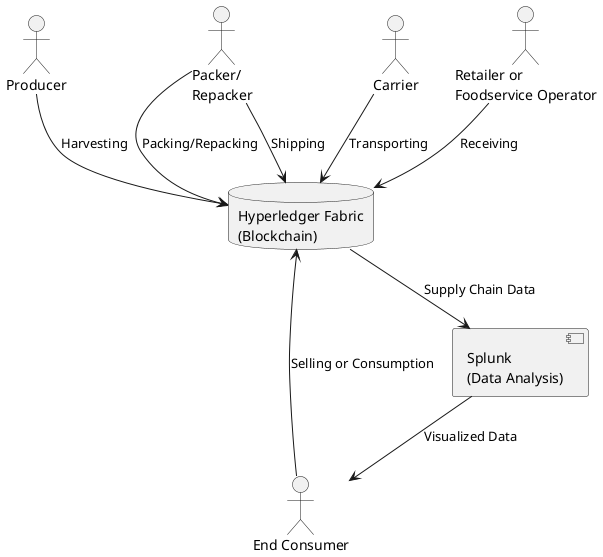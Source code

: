 @startuml

actor "Producer" as producer
actor "Packer/\nRepacker" as packer
actor "Carrier" as carrier
actor "Retailer or\nFoodservice Operator" as retailer
actor "End Consumer" as consumer

database "Hyperledger Fabric\n(Blockchain)" as hyperledger
component "Splunk\n(Data Analysis)" as splunk

producer --> hyperledger : Harvesting
packer --> hyperledger : Packing/Repacking
packer --> hyperledger : Shipping
carrier --> hyperledger : Transporting
retailer --> hyperledger : Receiving
consumer --> hyperledger : Selling or Consumption

hyperledger --> splunk : Supply Chain Data
splunk --> consumer : Visualized Data

@enduml

